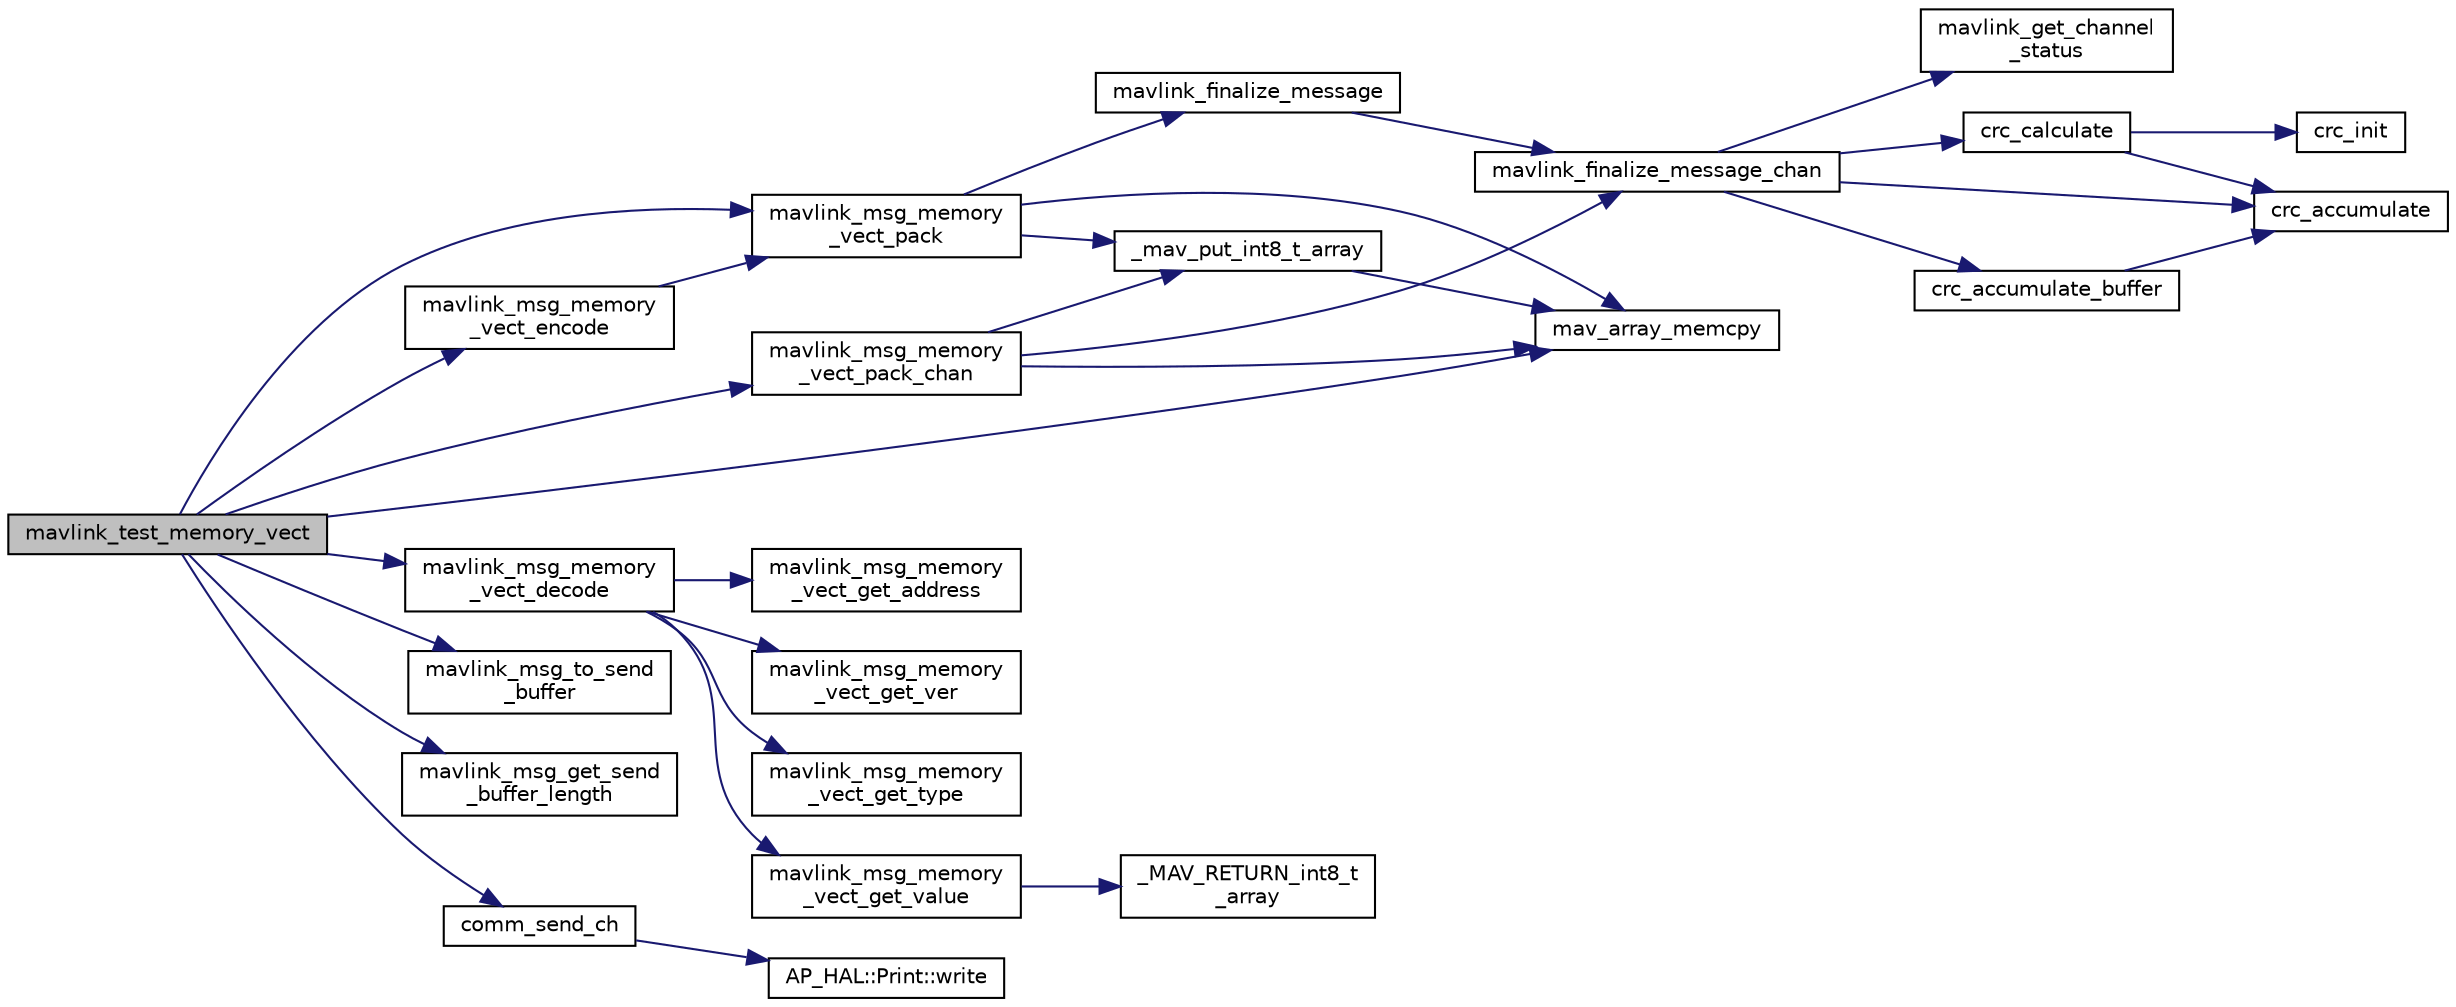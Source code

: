 digraph "mavlink_test_memory_vect"
{
 // INTERACTIVE_SVG=YES
  edge [fontname="Helvetica",fontsize="10",labelfontname="Helvetica",labelfontsize="10"];
  node [fontname="Helvetica",fontsize="10",shape=record];
  rankdir="LR";
  Node1 [label="mavlink_test_memory_vect",height=0.2,width=0.4,color="black", fillcolor="grey75", style="filled", fontcolor="black"];
  Node1 -> Node2 [color="midnightblue",fontsize="10",style="solid",fontname="Helvetica"];
  Node2 [label="mav_array_memcpy",height=0.2,width=0.4,color="black", fillcolor="white", style="filled",URL="$protocol_8h.html#a4486c3d5854cac1cb6a0fb1cc5ba570c"];
  Node1 -> Node3 [color="midnightblue",fontsize="10",style="solid",fontname="Helvetica"];
  Node3 [label="mavlink_msg_memory\l_vect_encode",height=0.2,width=0.4,color="black", fillcolor="white", style="filled",URL="$mavlink__msg__memory__vect_8h.html#a7684bd711ed6a22e6ae7df4b949100a5",tooltip="Encode a memory_vect struct. "];
  Node3 -> Node4 [color="midnightblue",fontsize="10",style="solid",fontname="Helvetica"];
  Node4 [label="mavlink_msg_memory\l_vect_pack",height=0.2,width=0.4,color="black", fillcolor="white", style="filled",URL="$mavlink__msg__memory__vect_8h.html#af39d7ab3fe566b8a85528502de5e9c22",tooltip="Pack a memory_vect message. "];
  Node4 -> Node5 [color="midnightblue",fontsize="10",style="solid",fontname="Helvetica"];
  Node5 [label="_mav_put_int8_t_array",height=0.2,width=0.4,color="black", fillcolor="white", style="filled",URL="$protocol_8h.html#a64bb3513b0bb1439774f99bc2f27c38b"];
  Node5 -> Node2 [color="midnightblue",fontsize="10",style="solid",fontname="Helvetica"];
  Node4 -> Node2 [color="midnightblue",fontsize="10",style="solid",fontname="Helvetica"];
  Node4 -> Node6 [color="midnightblue",fontsize="10",style="solid",fontname="Helvetica"];
  Node6 [label="mavlink_finalize_message",height=0.2,width=0.4,color="black", fillcolor="white", style="filled",URL="$mavlink__helpers_8h.html#af3bea083c5ec83f5b6570b2bd4a817d0",tooltip="Finalize a MAVLink message with MAVLINK_COMM_0 as default channel. "];
  Node6 -> Node7 [color="midnightblue",fontsize="10",style="solid",fontname="Helvetica"];
  Node7 [label="mavlink_finalize_message_chan",height=0.2,width=0.4,color="black", fillcolor="white", style="filled",URL="$mavlink__helpers_8h.html#aa66131138fc02101dcc73b4b556ab422",tooltip="Finalize a MAVLink message with channel assignment. "];
  Node7 -> Node8 [color="midnightblue",fontsize="10",style="solid",fontname="Helvetica"];
  Node8 [label="mavlink_get_channel\l_status",height=0.2,width=0.4,color="black", fillcolor="white", style="filled",URL="$mavlink__helpers_8h.html#ac006d308067f48514ca5c0cf0b046c28"];
  Node7 -> Node9 [color="midnightblue",fontsize="10",style="solid",fontname="Helvetica"];
  Node9 [label="crc_calculate",height=0.2,width=0.4,color="black", fillcolor="white", style="filled",URL="$checksum_8h.html#ab4264eb7b9e22aabb5cc3191bce35f4c",tooltip="Calculates the X.25 checksum on a byte buffer. "];
  Node9 -> Node10 [color="midnightblue",fontsize="10",style="solid",fontname="Helvetica"];
  Node10 [label="crc_init",height=0.2,width=0.4,color="black", fillcolor="white", style="filled",URL="$checksum_8h.html#aee738f6e20d31b027afdd966c79befae",tooltip="Initiliaze the buffer for the X.25 CRC. "];
  Node9 -> Node11 [color="midnightblue",fontsize="10",style="solid",fontname="Helvetica"];
  Node11 [label="crc_accumulate",height=0.2,width=0.4,color="black", fillcolor="white", style="filled",URL="$checksum_8h.html#ade2bbc31cd3b5b6d839556f56de61957",tooltip="Accumulate the X.25 CRC by adding one char at a time. "];
  Node7 -> Node12 [color="midnightblue",fontsize="10",style="solid",fontname="Helvetica"];
  Node12 [label="crc_accumulate_buffer",height=0.2,width=0.4,color="black", fillcolor="white", style="filled",URL="$checksum_8h.html#abcbaa800e8fcbcdf9bb48168657fbefd",tooltip="Accumulate the X.25 CRC by adding an array of bytes. "];
  Node12 -> Node11 [color="midnightblue",fontsize="10",style="solid",fontname="Helvetica"];
  Node7 -> Node11 [color="midnightblue",fontsize="10",style="solid",fontname="Helvetica"];
  Node1 -> Node13 [color="midnightblue",fontsize="10",style="solid",fontname="Helvetica"];
  Node13 [label="mavlink_msg_memory\l_vect_decode",height=0.2,width=0.4,color="black", fillcolor="white", style="filled",URL="$mavlink__msg__memory__vect_8h.html#a9324f256cd34923bb7530b33c3657699",tooltip="Decode a memory_vect message into a struct. "];
  Node13 -> Node14 [color="midnightblue",fontsize="10",style="solid",fontname="Helvetica"];
  Node14 [label="mavlink_msg_memory\l_vect_get_address",height=0.2,width=0.4,color="black", fillcolor="white", style="filled",URL="$mavlink__msg__memory__vect_8h.html#ac5db3ecf1a7381164499abf2c4febc7e",tooltip="Send a memory_vect message. "];
  Node13 -> Node15 [color="midnightblue",fontsize="10",style="solid",fontname="Helvetica"];
  Node15 [label="mavlink_msg_memory\l_vect_get_ver",height=0.2,width=0.4,color="black", fillcolor="white", style="filled",URL="$mavlink__msg__memory__vect_8h.html#a5447d66b4ce1b2d39e8c152ee54d5975",tooltip="Get field ver from memory_vect message. "];
  Node13 -> Node16 [color="midnightblue",fontsize="10",style="solid",fontname="Helvetica"];
  Node16 [label="mavlink_msg_memory\l_vect_get_type",height=0.2,width=0.4,color="black", fillcolor="white", style="filled",URL="$mavlink__msg__memory__vect_8h.html#a669121f9c8afeb76bdf4d46735724866",tooltip="Get field type from memory_vect message. "];
  Node13 -> Node17 [color="midnightblue",fontsize="10",style="solid",fontname="Helvetica"];
  Node17 [label="mavlink_msg_memory\l_vect_get_value",height=0.2,width=0.4,color="black", fillcolor="white", style="filled",URL="$mavlink__msg__memory__vect_8h.html#aa4f4da9d6e0d3c1978d82a1924dd8062",tooltip="Get field value from memory_vect message. "];
  Node17 -> Node18 [color="midnightblue",fontsize="10",style="solid",fontname="Helvetica"];
  Node18 [label="_MAV_RETURN_int8_t\l_array",height=0.2,width=0.4,color="black", fillcolor="white", style="filled",URL="$protocol_8h.html#a376f7eb3a7e5c20aac470d3571efdf00"];
  Node1 -> Node4 [color="midnightblue",fontsize="10",style="solid",fontname="Helvetica"];
  Node1 -> Node19 [color="midnightblue",fontsize="10",style="solid",fontname="Helvetica"];
  Node19 [label="mavlink_msg_memory\l_vect_pack_chan",height=0.2,width=0.4,color="black", fillcolor="white", style="filled",URL="$mavlink__msg__memory__vect_8h.html#a15427e3be46d614fc4a8c17ca775e8dd",tooltip="Pack a memory_vect message on a channel. "];
  Node19 -> Node5 [color="midnightblue",fontsize="10",style="solid",fontname="Helvetica"];
  Node19 -> Node2 [color="midnightblue",fontsize="10",style="solid",fontname="Helvetica"];
  Node19 -> Node7 [color="midnightblue",fontsize="10",style="solid",fontname="Helvetica"];
  Node1 -> Node20 [color="midnightblue",fontsize="10",style="solid",fontname="Helvetica"];
  Node20 [label="mavlink_msg_to_send\l_buffer",height=0.2,width=0.4,color="black", fillcolor="white", style="filled",URL="$mavlink__helpers_8h.html#afea0a9befa84822fd62c2899ea0d849e",tooltip="Pack a message to send it over a serial byte stream. "];
  Node1 -> Node21 [color="midnightblue",fontsize="10",style="solid",fontname="Helvetica"];
  Node21 [label="mavlink_msg_get_send\l_buffer_length",height=0.2,width=0.4,color="black", fillcolor="white", style="filled",URL="$protocol_8h.html#aa86c08f27aabb7a2e12a67f189f590c8",tooltip="Get the required buffer size for this message. "];
  Node1 -> Node22 [color="midnightblue",fontsize="10",style="solid",fontname="Helvetica"];
  Node22 [label="comm_send_ch",height=0.2,width=0.4,color="black", fillcolor="white", style="filled",URL="$GCS__MAVLink_8h.html#ab753873a1ee10adedd0ce246311468f8"];
  Node22 -> Node23 [color="midnightblue",fontsize="10",style="solid",fontname="Helvetica"];
  Node23 [label="AP_HAL::Print::write",height=0.2,width=0.4,color="black", fillcolor="white", style="filled",URL="$classAP__HAL_1_1Print.html#acc65391952a43334f8f5c9bef341f501"];
}

